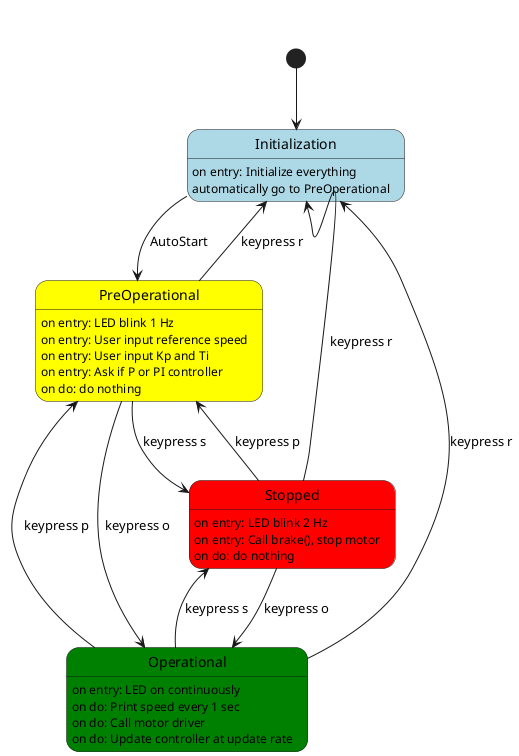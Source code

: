 @startuml part3_and_4
'state diagram
' make 4 states

state Initialization #LightBlue
state PreOperational #Yellow
state Operational #Green
state Stopped #Red

[*] --> Initialization
Initialization : on entry: Initialize everything
Initialization : automatically go to PreOperational
Initialization --> PreOperational : AutoStart
PreOperational --> Operational : keypress o
PreOperational --> Initialization : keypress r
PreOperational --> Stopped : keypress s
PreOperational : on entry: LED blink 1 Hz
PreOperational : on entry: User input reference speed 
PreOperational : on entry: User input Kp and Ti
PreOperational : on entry: Ask if P or PI controller
PreOperational : on do: do nothing
Operational --> Stopped : keypress s
Operational --> Initialization : keypress r
Operational --> PreOperational : keypress p
Operational : on entry: LED on continuously
Operational : on do: Print speed every 1 sec
Operational : on do: Call motor driver
Operational : on do: Update controller at update rate
Stopped --> PreOperational : keypress p
Stopped --> Initialization : keypress r
Stopped --> Operational : keypress o
Stopped : on entry: LED blink 2 Hz
Stopped : on entry: Call brake(), stop motor
Stopped : on do: do nothing


@enduml